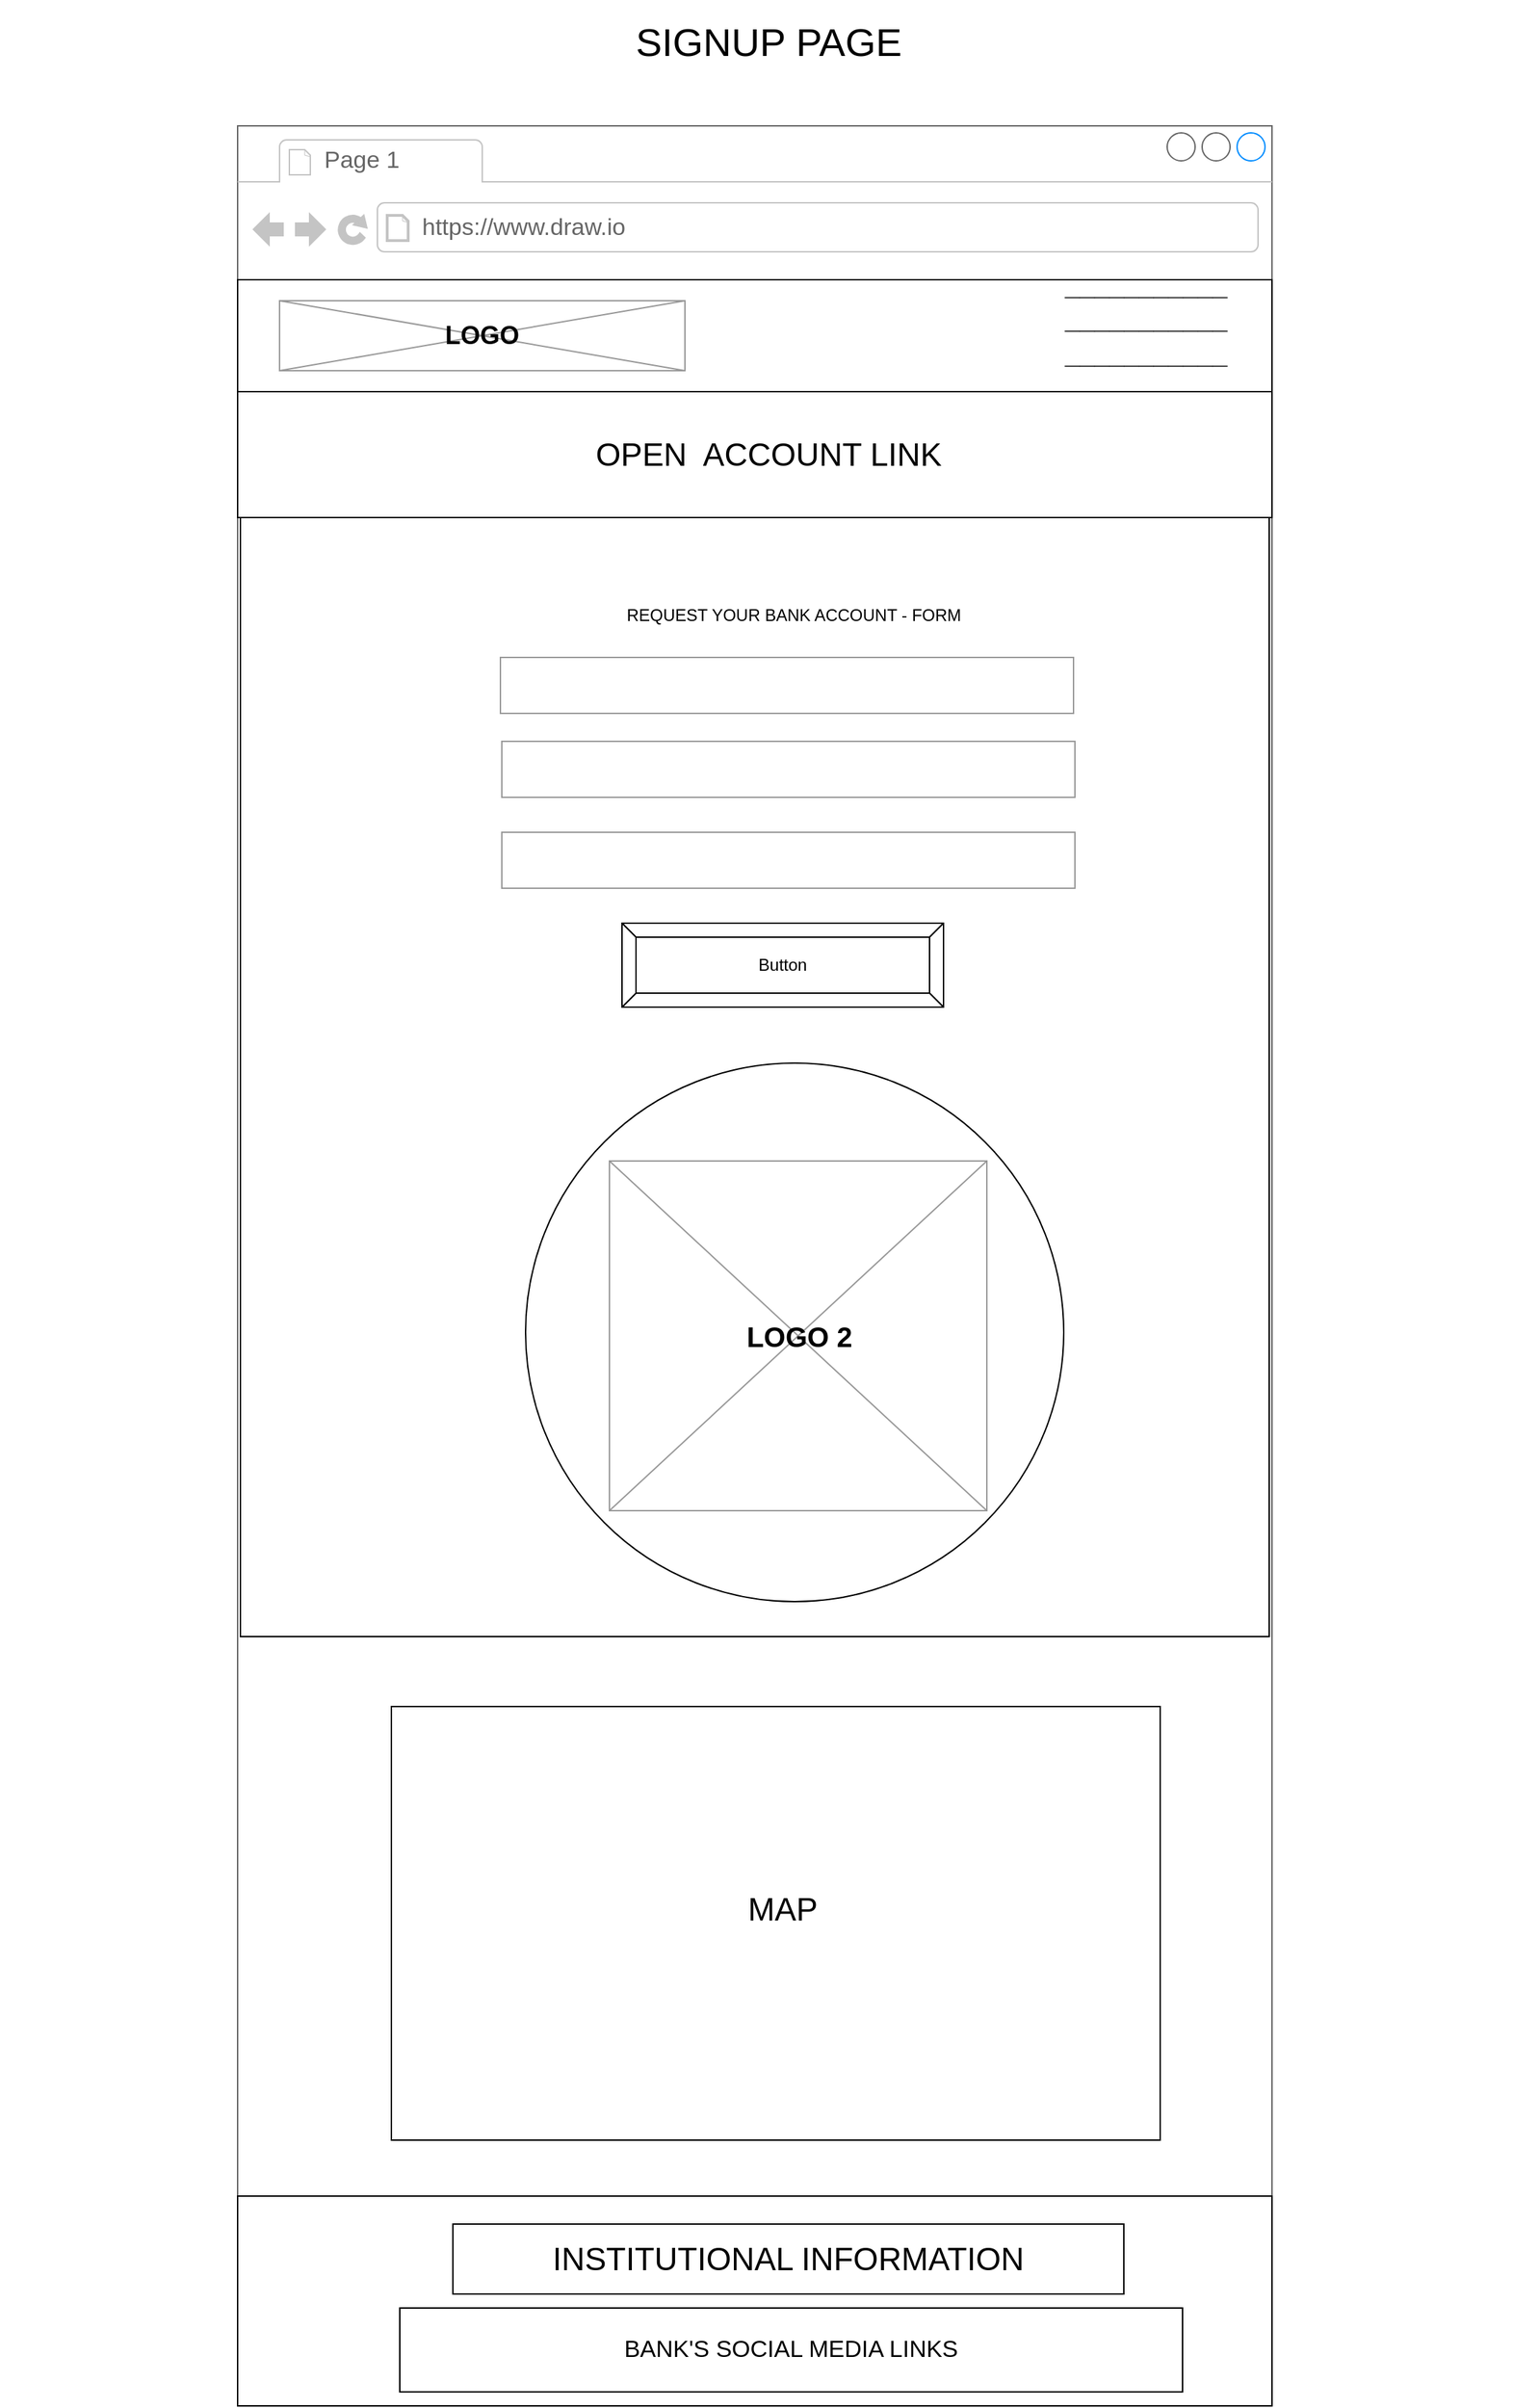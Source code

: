 <mxfile version="22.1.16" type="device">
  <diagram name="Page-1" id="2cc2dc42-3aac-f2a9-1cec-7a8b7cbee084">
    <mxGraphModel dx="2100" dy="2232" grid="1" gridSize="10" guides="1" tooltips="1" connect="1" arrows="1" fold="1" page="1" pageScale="1" pageWidth="1100" pageHeight="850" background="none" math="0" shadow="0">
      <root>
        <mxCell id="0" />
        <mxCell id="1" parent="0" />
        <mxCell id="AsocRW2U9enTBRK1ayEM-1" value="" style="strokeWidth=1;shadow=0;dashed=0;align=center;html=1;shape=mxgraph.mockup.containers.browserWindow;rSize=0;strokeColor=#666666;strokeColor2=#008cff;strokeColor3=#c4c4c4;mainText=,;recursiveResize=0;" vertex="1" parent="1">
          <mxGeometry x="200" y="-80" width="740" height="1630" as="geometry" />
        </mxCell>
        <mxCell id="AsocRW2U9enTBRK1ayEM-2" value="Page 1" style="strokeWidth=1;shadow=0;dashed=0;align=center;html=1;shape=mxgraph.mockup.containers.anchor;fontSize=17;fontColor=#666666;align=left;whiteSpace=wrap;" vertex="1" parent="AsocRW2U9enTBRK1ayEM-1">
          <mxGeometry x="60" y="12" width="110" height="26" as="geometry" />
        </mxCell>
        <mxCell id="AsocRW2U9enTBRK1ayEM-3" value="https://www.draw.io" style="strokeWidth=1;shadow=0;dashed=0;align=center;html=1;shape=mxgraph.mockup.containers.anchor;rSize=0;fontSize=17;fontColor=#666666;align=left;" vertex="1" parent="AsocRW2U9enTBRK1ayEM-1">
          <mxGeometry x="130" y="60" width="250" height="26" as="geometry" />
        </mxCell>
        <mxCell id="AsocRW2U9enTBRK1ayEM-9" value="" style="rounded=0;whiteSpace=wrap;html=1;" vertex="1" parent="AsocRW2U9enTBRK1ayEM-1">
          <mxGeometry y="110" width="740" height="80" as="geometry" />
        </mxCell>
        <mxCell id="AsocRW2U9enTBRK1ayEM-14" value="" style="verticalLabelPosition=bottom;shadow=0;dashed=0;align=center;html=1;verticalAlign=top;strokeWidth=1;shape=mxgraph.mockup.graphics.simpleIcon;strokeColor=#999999;" vertex="1" parent="AsocRW2U9enTBRK1ayEM-1">
          <mxGeometry x="30" y="125" width="290" height="50" as="geometry" />
        </mxCell>
        <mxCell id="AsocRW2U9enTBRK1ayEM-15" value="&lt;b&gt;&lt;font style=&quot;font-size: 18px;&quot;&gt;LOGO&lt;/font&gt;&lt;/b&gt;" style="text;html=1;strokeColor=none;fillColor=none;align=center;verticalAlign=middle;whiteSpace=wrap;rounded=0;" vertex="1" parent="AsocRW2U9enTBRK1ayEM-1">
          <mxGeometry x="145" y="135" width="60" height="30" as="geometry" />
        </mxCell>
        <mxCell id="AsocRW2U9enTBRK1ayEM-42" value="" style="rounded=0;whiteSpace=wrap;html=1;" vertex="1" parent="AsocRW2U9enTBRK1ayEM-1">
          <mxGeometry x="110" y="1130" width="550" height="310" as="geometry" />
        </mxCell>
        <mxCell id="AsocRW2U9enTBRK1ayEM-43" value="&lt;font style=&quot;font-size: 23px;&quot;&gt;MAP&lt;/font&gt;" style="text;html=1;strokeColor=none;fillColor=none;align=center;verticalAlign=middle;whiteSpace=wrap;rounded=0;" vertex="1" parent="AsocRW2U9enTBRK1ayEM-1">
          <mxGeometry x="270" y="1220" width="240" height="110" as="geometry" />
        </mxCell>
        <mxCell id="AsocRW2U9enTBRK1ayEM-44" value="" style="rounded=0;whiteSpace=wrap;html=1;" vertex="1" parent="AsocRW2U9enTBRK1ayEM-1">
          <mxGeometry y="1480" width="740" height="150" as="geometry" />
        </mxCell>
        <mxCell id="AsocRW2U9enTBRK1ayEM-46" value="&lt;font style=&quot;font-size: 23px;&quot;&gt;INSTITUTIONAL INFORMATION&lt;/font&gt;" style="rounded=0;whiteSpace=wrap;html=1;" vertex="1" parent="AsocRW2U9enTBRK1ayEM-1">
          <mxGeometry x="154" y="1500" width="480" height="50" as="geometry" />
        </mxCell>
        <mxCell id="AsocRW2U9enTBRK1ayEM-47" value="&lt;font style=&quot;font-size: 17px;&quot;&gt;BANK&#39;S SOCIAL MEDIA LINKS&lt;/font&gt;" style="rounded=0;whiteSpace=wrap;html=1;" vertex="1" parent="AsocRW2U9enTBRK1ayEM-1">
          <mxGeometry x="116" y="1560" width="560" height="60" as="geometry" />
        </mxCell>
        <mxCell id="AsocRW2U9enTBRK1ayEM-49" value="" style="rounded=0;whiteSpace=wrap;html=1;align=center;" vertex="1" parent="AsocRW2U9enTBRK1ayEM-1">
          <mxGeometry x="2" y="280" width="736" height="800" as="geometry" />
        </mxCell>
        <mxCell id="AsocRW2U9enTBRK1ayEM-50" value="" style="strokeWidth=1;shadow=0;dashed=0;align=center;html=1;shape=mxgraph.mockup.forms.pwField;strokeColor=#999999;mainText=;align=left;fontColor=#666666;fontSize=17;spacingLeft=3;" vertex="1" parent="AsocRW2U9enTBRK1ayEM-1">
          <mxGeometry x="188" y="380" width="410" height="40" as="geometry" />
        </mxCell>
        <mxCell id="AsocRW2U9enTBRK1ayEM-52" value="" style="strokeWidth=1;shadow=0;dashed=0;align=center;html=1;shape=mxgraph.mockup.forms.pwField;strokeColor=#999999;mainText=;align=left;fontColor=#666666;fontSize=17;spacingLeft=3;" vertex="1" parent="AsocRW2U9enTBRK1ayEM-1">
          <mxGeometry x="189" y="505" width="410" height="40" as="geometry" />
        </mxCell>
        <mxCell id="AsocRW2U9enTBRK1ayEM-51" value="" style="strokeWidth=1;shadow=0;dashed=0;align=center;html=1;shape=mxgraph.mockup.forms.pwField;strokeColor=#999999;mainText=;align=left;fontColor=#666666;fontSize=17;spacingLeft=3;" vertex="1" parent="AsocRW2U9enTBRK1ayEM-1">
          <mxGeometry x="189" y="440" width="410" height="40" as="geometry" />
        </mxCell>
        <mxCell id="AsocRW2U9enTBRK1ayEM-53" value="Button" style="labelPosition=center;verticalLabelPosition=middle;align=center;html=1;shape=mxgraph.basic.button;dx=10;whiteSpace=wrap;" vertex="1" parent="AsocRW2U9enTBRK1ayEM-1">
          <mxGeometry x="275" y="570" width="230" height="60" as="geometry" />
        </mxCell>
        <mxCell id="AsocRW2U9enTBRK1ayEM-54" value="" style="ellipse;whiteSpace=wrap;html=1;aspect=fixed;" vertex="1" parent="AsocRW2U9enTBRK1ayEM-1">
          <mxGeometry x="206" y="670" width="385" height="385" as="geometry" />
        </mxCell>
        <mxCell id="AsocRW2U9enTBRK1ayEM-55" value="REQUEST YOUR BANK ACCOUNT - FORM" style="text;html=1;strokeColor=none;fillColor=none;align=center;verticalAlign=middle;whiteSpace=wrap;rounded=0;" vertex="1" parent="AsocRW2U9enTBRK1ayEM-1">
          <mxGeometry x="198" y="320" width="400" height="60" as="geometry" />
        </mxCell>
        <mxCell id="AsocRW2U9enTBRK1ayEM-63" value="&lt;p style=&quot;line-height: 180%;&quot;&gt;&lt;b style=&quot;font-size: 19px;&quot;&gt;___________&lt;br&gt;___________&lt;br&gt;___________&lt;/b&gt;&lt;/p&gt;" style="text;html=1;strokeColor=none;fillColor=none;align=center;verticalAlign=middle;whiteSpace=wrap;rounded=0;" vertex="1" parent="AsocRW2U9enTBRK1ayEM-1">
          <mxGeometry x="580" y="100" width="140" height="80" as="geometry" />
        </mxCell>
        <mxCell id="AsocRW2U9enTBRK1ayEM-66" value="" style="rounded=0;whiteSpace=wrap;html=1;" vertex="1" parent="AsocRW2U9enTBRK1ayEM-1">
          <mxGeometry y="190" width="740" height="90" as="geometry" />
        </mxCell>
        <mxCell id="AsocRW2U9enTBRK1ayEM-67" value="&lt;font style=&quot;font-size: 23px;&quot;&gt;OPEN&amp;nbsp; ACCOUNT LINK&lt;/font&gt;" style="text;html=1;strokeColor=none;fillColor=none;align=center;verticalAlign=middle;whiteSpace=wrap;rounded=0;" vertex="1" parent="AsocRW2U9enTBRK1ayEM-1">
          <mxGeometry x="170" y="200" width="420" height="70" as="geometry" />
        </mxCell>
        <mxCell id="AsocRW2U9enTBRK1ayEM-57" value="" style="verticalLabelPosition=bottom;shadow=0;dashed=0;align=center;html=1;verticalAlign=top;strokeWidth=1;shape=mxgraph.mockup.graphics.simpleIcon;strokeColor=#999999;" vertex="1" parent="AsocRW2U9enTBRK1ayEM-1">
          <mxGeometry x="266" y="740" width="270" height="250" as="geometry" />
        </mxCell>
        <mxCell id="AsocRW2U9enTBRK1ayEM-58" value="&lt;b&gt;&lt;font style=&quot;font-size: 20px;&quot;&gt;LOGO 2&lt;/font&gt;&lt;/b&gt;" style="text;html=1;strokeColor=none;fillColor=none;align=center;verticalAlign=middle;whiteSpace=wrap;rounded=0;" vertex="1" parent="AsocRW2U9enTBRK1ayEM-1">
          <mxGeometry x="353.25" y="840" width="97.5" height="50" as="geometry" />
        </mxCell>
        <mxCell id="AsocRW2U9enTBRK1ayEM-4" value="&lt;font style=&quot;font-size: 28px;&quot;&gt;SIGNUP PAGE&lt;/font&gt;" style="text;html=1;strokeColor=none;fillColor=none;align=center;verticalAlign=middle;whiteSpace=wrap;rounded=0;" vertex="1" parent="1">
          <mxGeometry x="30" y="-170" width="1100" height="60" as="geometry" />
        </mxCell>
      </root>
    </mxGraphModel>
  </diagram>
</mxfile>
